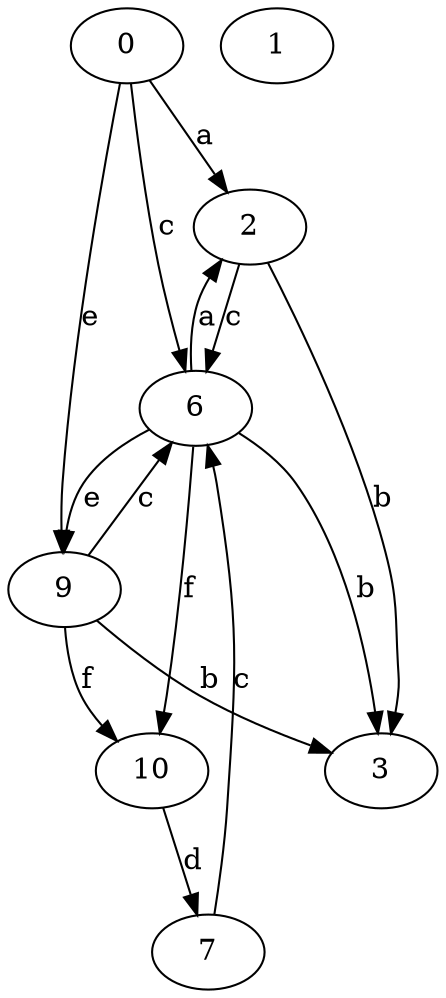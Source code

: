 strict digraph  {
0;
1;
2;
3;
6;
7;
9;
10;
0 -> 2  [label=a];
0 -> 6  [label=c];
0 -> 9  [label=e];
2 -> 3  [label=b];
2 -> 6  [label=c];
6 -> 2  [label=a];
6 -> 3  [label=b];
6 -> 9  [label=e];
6 -> 10  [label=f];
7 -> 6  [label=c];
9 -> 3  [label=b];
9 -> 6  [label=c];
9 -> 10  [label=f];
10 -> 7  [label=d];
}
